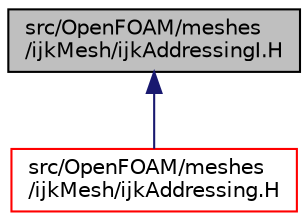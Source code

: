 digraph "src/OpenFOAM/meshes/ijkMesh/ijkAddressingI.H"
{
  bgcolor="transparent";
  edge [fontname="Helvetica",fontsize="10",labelfontname="Helvetica",labelfontsize="10"];
  node [fontname="Helvetica",fontsize="10",shape=record];
  Node1 [label="src/OpenFOAM/meshes\l/ijkMesh/ijkAddressingI.H",height=0.2,width=0.4,color="black", fillcolor="grey75", style="filled" fontcolor="black"];
  Node1 -> Node2 [dir="back",color="midnightblue",fontsize="10",style="solid",fontname="Helvetica"];
  Node2 [label="src/OpenFOAM/meshes\l/ijkMesh/ijkAddressing.H",height=0.2,width=0.4,color="red",URL="$ijkAddressing_8H.html"];
}
